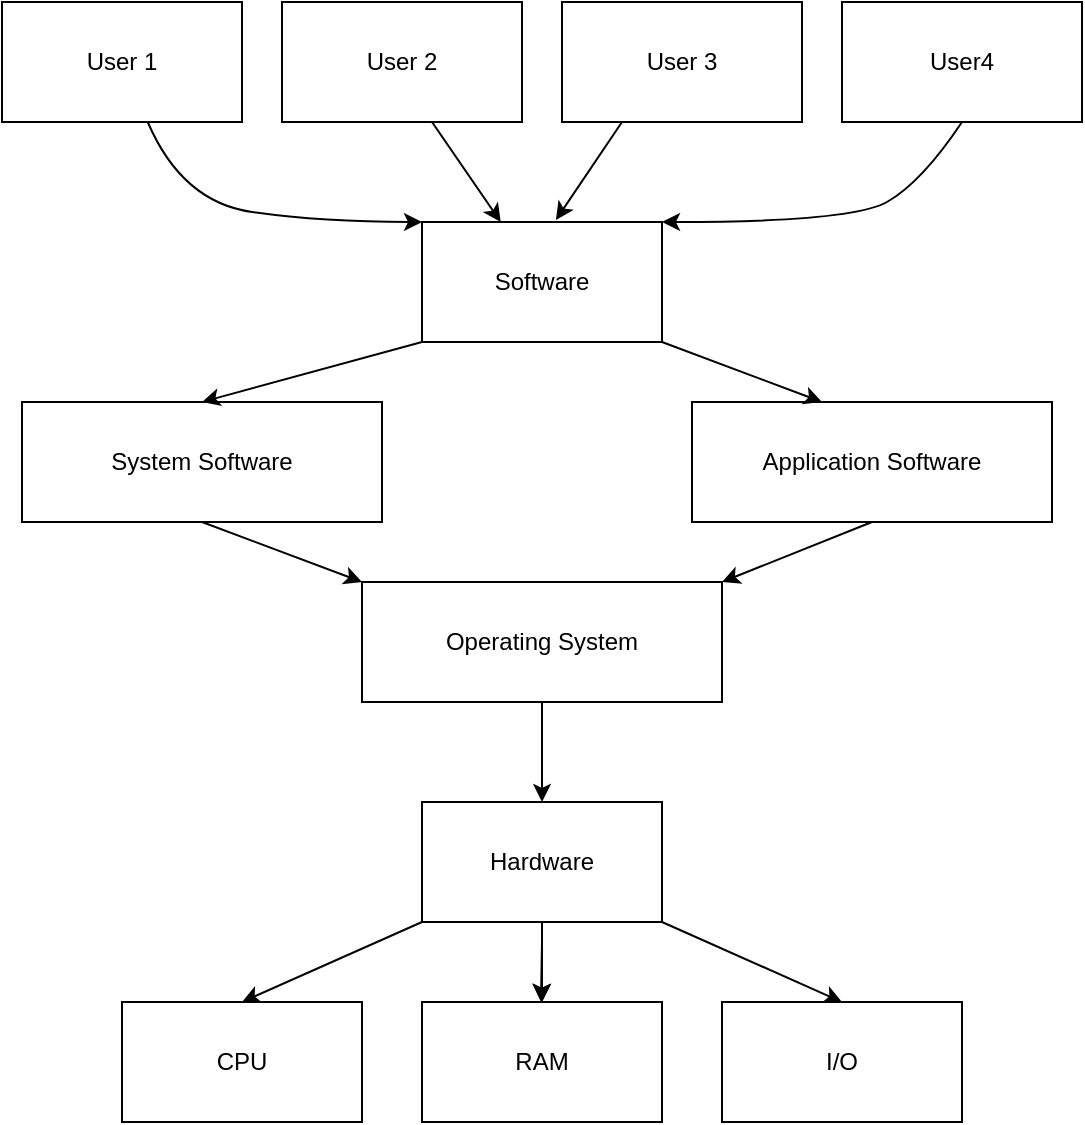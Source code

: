<mxfile version="28.1.2">
  <diagram name="Page-1" id="lLlWKDyZlexMHmhOkQkl">
    <mxGraphModel dx="1453" dy="895" grid="1" gridSize="10" guides="1" tooltips="1" connect="1" arrows="1" fold="1" page="1" pageScale="1" pageWidth="850" pageHeight="1100" math="0" shadow="0">
      <root>
        <mxCell id="0" />
        <mxCell id="1" parent="0" />
        <mxCell id="yw6frmniTJjpFVmSC9h--1" value="User 1" style="rounded=0;whiteSpace=wrap;html=1;" vertex="1" parent="1">
          <mxGeometry x="155" y="290" width="120" height="60" as="geometry" />
        </mxCell>
        <mxCell id="yw6frmniTJjpFVmSC9h--2" value="&lt;p data-pm-slice=&quot;1 1 []&quot;&gt;User 3&lt;/p&gt;" style="rounded=0;whiteSpace=wrap;html=1;" vertex="1" parent="1">
          <mxGeometry x="435" y="290" width="120" height="60" as="geometry" />
        </mxCell>
        <mxCell id="yw6frmniTJjpFVmSC9h--3" value="&lt;p data-pm-slice=&quot;1 1 []&quot;&gt;User 2&lt;/p&gt;" style="rounded=0;whiteSpace=wrap;html=1;" vertex="1" parent="1">
          <mxGeometry x="295" y="290" width="120" height="60" as="geometry" />
        </mxCell>
        <mxCell id="yw6frmniTJjpFVmSC9h--4" value="Software" style="rounded=0;whiteSpace=wrap;html=1;" vertex="1" parent="1">
          <mxGeometry x="365" y="400" width="120" height="60" as="geometry" />
        </mxCell>
        <mxCell id="yw6frmniTJjpFVmSC9h--5" value="&lt;p data-pm-slice=&quot;1 1 []&quot;&gt;User4&lt;/p&gt;" style="rounded=0;whiteSpace=wrap;html=1;" vertex="1" parent="1">
          <mxGeometry x="575" y="290" width="120" height="60" as="geometry" />
        </mxCell>
        <mxCell id="yw6frmniTJjpFVmSC9h--6" value="System Software" style="rounded=0;whiteSpace=wrap;html=1;" vertex="1" parent="1">
          <mxGeometry x="165" y="490" width="180" height="60" as="geometry" />
        </mxCell>
        <mxCell id="yw6frmniTJjpFVmSC9h--7" value="Application Software" style="rounded=0;whiteSpace=wrap;html=1;" vertex="1" parent="1">
          <mxGeometry x="500" y="490" width="180" height="60" as="geometry" />
        </mxCell>
        <mxCell id="yw6frmniTJjpFVmSC9h--8" value="Operating System" style="rounded=0;whiteSpace=wrap;html=1;" vertex="1" parent="1">
          <mxGeometry x="335" y="580" width="180" height="60" as="geometry" />
        </mxCell>
        <mxCell id="yw6frmniTJjpFVmSC9h--28" value="" style="edgeStyle=orthogonalEdgeStyle;rounded=0;orthogonalLoop=1;jettySize=auto;html=1;" edge="1" parent="1" source="yw6frmniTJjpFVmSC9h--9" target="yw6frmniTJjpFVmSC9h--12">
          <mxGeometry relative="1" as="geometry" />
        </mxCell>
        <mxCell id="yw6frmniTJjpFVmSC9h--29" value="" style="edgeStyle=orthogonalEdgeStyle;rounded=0;orthogonalLoop=1;jettySize=auto;html=1;" edge="1" parent="1" source="yw6frmniTJjpFVmSC9h--9" target="yw6frmniTJjpFVmSC9h--12">
          <mxGeometry relative="1" as="geometry" />
        </mxCell>
        <mxCell id="yw6frmniTJjpFVmSC9h--9" value="Hardware" style="rounded=0;whiteSpace=wrap;html=1;" vertex="1" parent="1">
          <mxGeometry x="365" y="690" width="120" height="60" as="geometry" />
        </mxCell>
        <mxCell id="yw6frmniTJjpFVmSC9h--10" value="CPU" style="rounded=0;whiteSpace=wrap;html=1;" vertex="1" parent="1">
          <mxGeometry x="215" y="790" width="120" height="60" as="geometry" />
        </mxCell>
        <mxCell id="yw6frmniTJjpFVmSC9h--11" value="I/O" style="rounded=0;whiteSpace=wrap;html=1;" vertex="1" parent="1">
          <mxGeometry x="515" y="790" width="120" height="60" as="geometry" />
        </mxCell>
        <mxCell id="yw6frmniTJjpFVmSC9h--12" value="RAM" style="rounded=0;whiteSpace=wrap;html=1;" vertex="1" parent="1">
          <mxGeometry x="365" y="790" width="120" height="60" as="geometry" />
        </mxCell>
        <mxCell id="yw6frmniTJjpFVmSC9h--14" value="" style="curved=1;endArrow=classic;html=1;rounded=0;entryX=0;entryY=0;entryDx=0;entryDy=0;" edge="1" parent="1" source="yw6frmniTJjpFVmSC9h--1" target="yw6frmniTJjpFVmSC9h--4">
          <mxGeometry width="50" height="50" relative="1" as="geometry">
            <mxPoint x="265" y="440" as="sourcePoint" />
            <mxPoint x="315" y="390" as="targetPoint" />
            <Array as="points">
              <mxPoint x="245" y="390" />
              <mxPoint x="315" y="400" />
            </Array>
          </mxGeometry>
        </mxCell>
        <mxCell id="yw6frmniTJjpFVmSC9h--15" value="" style="curved=1;endArrow=classic;html=1;rounded=0;entryX=1;entryY=0;entryDx=0;entryDy=0;exitX=0.5;exitY=1;exitDx=0;exitDy=0;" edge="1" parent="1" source="yw6frmniTJjpFVmSC9h--5" target="yw6frmniTJjpFVmSC9h--4">
          <mxGeometry width="50" height="50" relative="1" as="geometry">
            <mxPoint x="630" y="360" as="sourcePoint" />
            <mxPoint x="742" y="470" as="targetPoint" />
            <Array as="points">
              <mxPoint x="615" y="380" />
              <mxPoint x="580" y="400" />
            </Array>
          </mxGeometry>
        </mxCell>
        <mxCell id="yw6frmniTJjpFVmSC9h--18" value="" style="endArrow=classic;html=1;rounded=0;exitX=0.25;exitY=1;exitDx=0;exitDy=0;entryX=0.558;entryY=-0.017;entryDx=0;entryDy=0;entryPerimeter=0;" edge="1" parent="1" source="yw6frmniTJjpFVmSC9h--2" target="yw6frmniTJjpFVmSC9h--4">
          <mxGeometry width="50" height="50" relative="1" as="geometry">
            <mxPoint x="425" y="410" as="sourcePoint" />
            <mxPoint x="475" y="360" as="targetPoint" />
          </mxGeometry>
        </mxCell>
        <mxCell id="yw6frmniTJjpFVmSC9h--19" value="" style="endArrow=classic;html=1;rounded=0;exitX=0.625;exitY=1;exitDx=0;exitDy=0;exitPerimeter=0;" edge="1" parent="1" source="yw6frmniTJjpFVmSC9h--3" target="yw6frmniTJjpFVmSC9h--4">
          <mxGeometry width="50" height="50" relative="1" as="geometry">
            <mxPoint x="408" y="400" as="sourcePoint" />
            <mxPoint x="375" y="449" as="targetPoint" />
          </mxGeometry>
        </mxCell>
        <mxCell id="yw6frmniTJjpFVmSC9h--20" value="" style="endArrow=classic;html=1;rounded=0;exitX=0;exitY=1;exitDx=0;exitDy=0;entryX=0.5;entryY=0;entryDx=0;entryDy=0;" edge="1" parent="1" source="yw6frmniTJjpFVmSC9h--4" target="yw6frmniTJjpFVmSC9h--6">
          <mxGeometry width="50" height="50" relative="1" as="geometry">
            <mxPoint x="295" y="470" as="sourcePoint" />
            <mxPoint x="345" y="420" as="targetPoint" />
          </mxGeometry>
        </mxCell>
        <mxCell id="yw6frmniTJjpFVmSC9h--21" value="" style="endArrow=classic;html=1;rounded=0;entryX=0.361;entryY=0;entryDx=0;entryDy=0;exitX=1;exitY=1;exitDx=0;exitDy=0;entryPerimeter=0;" edge="1" parent="1" source="yw6frmniTJjpFVmSC9h--4" target="yw6frmniTJjpFVmSC9h--7">
          <mxGeometry width="50" height="50" relative="1" as="geometry">
            <mxPoint x="645" y="510" as="sourcePoint" />
            <mxPoint x="535" y="530" as="targetPoint" />
          </mxGeometry>
        </mxCell>
        <mxCell id="yw6frmniTJjpFVmSC9h--23" value="" style="endArrow=classic;html=1;rounded=0;entryX=0;entryY=0;entryDx=0;entryDy=0;exitX=0.5;exitY=1;exitDx=0;exitDy=0;" edge="1" parent="1" source="yw6frmniTJjpFVmSC9h--6" target="yw6frmniTJjpFVmSC9h--8">
          <mxGeometry width="50" height="50" relative="1" as="geometry">
            <mxPoint x="250" y="620" as="sourcePoint" />
            <mxPoint x="300" y="570" as="targetPoint" />
          </mxGeometry>
        </mxCell>
        <mxCell id="yw6frmniTJjpFVmSC9h--24" value="" style="endArrow=classic;html=1;rounded=0;exitX=0.5;exitY=1;exitDx=0;exitDy=0;entryX=0.5;entryY=0;entryDx=0;entryDy=0;" edge="1" parent="1" source="yw6frmniTJjpFVmSC9h--7">
          <mxGeometry width="50" height="50" relative="1" as="geometry">
            <mxPoint x="625" y="550" as="sourcePoint" />
            <mxPoint x="515" y="580" as="targetPoint" />
          </mxGeometry>
        </mxCell>
        <mxCell id="yw6frmniTJjpFVmSC9h--25" value="" style="endArrow=classic;html=1;rounded=0;exitX=0.5;exitY=1;exitDx=0;exitDy=0;entryX=0.5;entryY=0;entryDx=0;entryDy=0;" edge="1" parent="1" source="yw6frmniTJjpFVmSC9h--8" target="yw6frmniTJjpFVmSC9h--9">
          <mxGeometry width="50" height="50" relative="1" as="geometry">
            <mxPoint x="615" y="690" as="sourcePoint" />
            <mxPoint x="505" y="720" as="targetPoint" />
          </mxGeometry>
        </mxCell>
        <mxCell id="yw6frmniTJjpFVmSC9h--26" value="" style="endArrow=classic;html=1;rounded=0;exitX=0;exitY=1;exitDx=0;exitDy=0;entryX=0.5;entryY=0;entryDx=0;entryDy=0;" edge="1" parent="1" source="yw6frmniTJjpFVmSC9h--9" target="yw6frmniTJjpFVmSC9h--10">
          <mxGeometry width="50" height="50" relative="1" as="geometry">
            <mxPoint x="285" y="760" as="sourcePoint" />
            <mxPoint x="285" y="810" as="targetPoint" />
          </mxGeometry>
        </mxCell>
        <mxCell id="yw6frmniTJjpFVmSC9h--27" value="" style="endArrow=classic;html=1;rounded=0;entryX=0.5;entryY=0;entryDx=0;entryDy=0;" edge="1" parent="1">
          <mxGeometry width="50" height="50" relative="1" as="geometry">
            <mxPoint x="425" y="760" as="sourcePoint" />
            <mxPoint x="424.5" y="790" as="targetPoint" />
            <Array as="points">
              <mxPoint x="424.5" y="760" />
            </Array>
          </mxGeometry>
        </mxCell>
        <mxCell id="yw6frmniTJjpFVmSC9h--30" value="" style="endArrow=classic;html=1;rounded=0;exitX=1;exitY=1;exitDx=0;exitDy=0;entryX=0.5;entryY=0;entryDx=0;entryDy=0;" edge="1" parent="1" source="yw6frmniTJjpFVmSC9h--9" target="yw6frmniTJjpFVmSC9h--11">
          <mxGeometry width="50" height="50" relative="1" as="geometry">
            <mxPoint x="535" y="750" as="sourcePoint" />
            <mxPoint x="535" y="800" as="targetPoint" />
          </mxGeometry>
        </mxCell>
      </root>
    </mxGraphModel>
  </diagram>
</mxfile>
